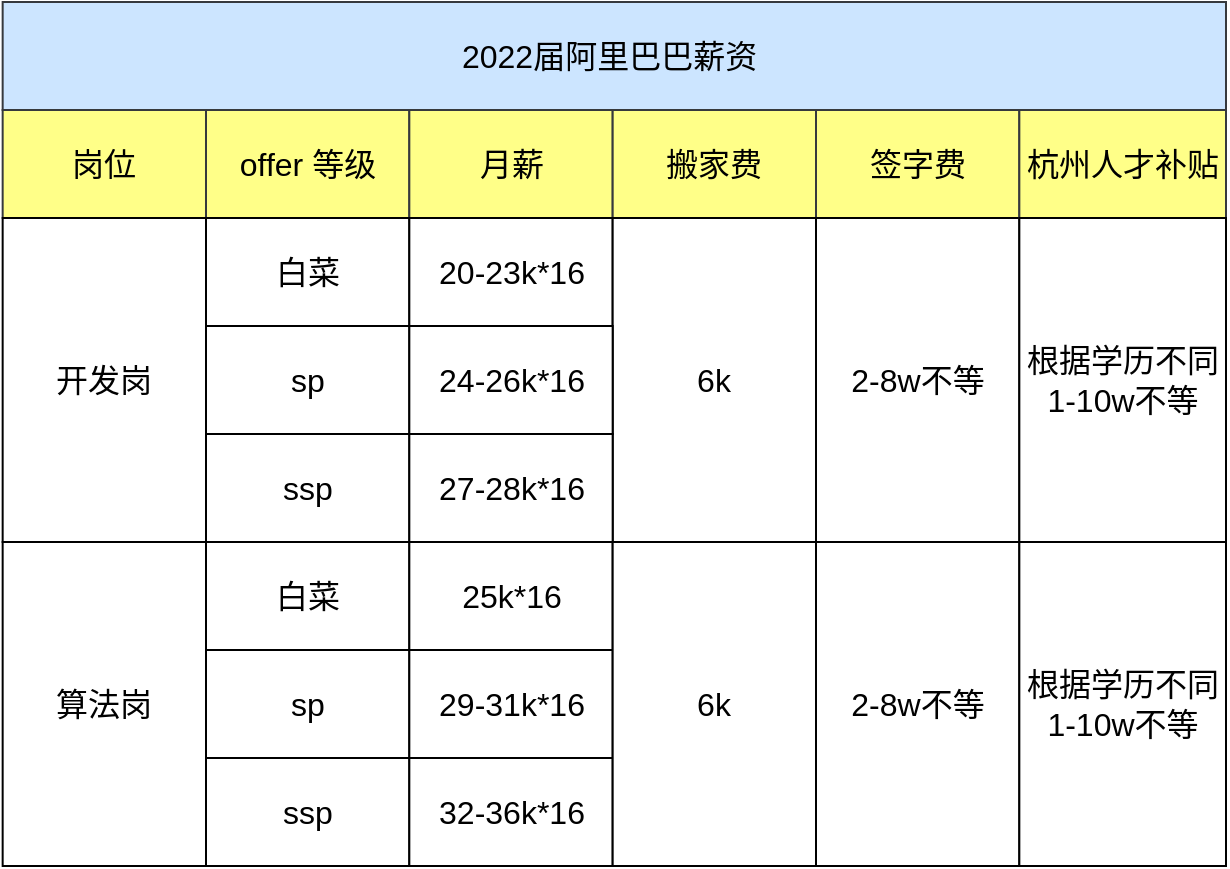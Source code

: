 <mxfile version="15.8.3" type="github">
  <diagram id="U8PvrhQ2DvQVXKxI1cUy" name="Page-1">
    <mxGraphModel dx="1773" dy="558" grid="1" gridSize="10" guides="1" tooltips="1" connect="1" arrows="1" fold="1" page="1" pageScale="1" pageWidth="827" pageHeight="1169" math="0" shadow="0">
      <root>
        <mxCell id="0" />
        <mxCell id="1" parent="0" />
        <mxCell id="gesGecQFHgt2dBdHBwdp-2" value="2022届阿里巴巴薪资&amp;nbsp;" style="rounded=0;whiteSpace=wrap;html=1;fontSize=16;fillColor=#cce5ff;strokeColor=#36393d;" vertex="1" parent="1">
          <mxGeometry x="-21.67" y="160" width="611.67" height="54" as="geometry" />
        </mxCell>
        <mxCell id="gesGecQFHgt2dBdHBwdp-3" value="offer 等级" style="rounded=0;whiteSpace=wrap;html=1;fontSize=16;fillColor=#ffff88;strokeColor=#36393d;" vertex="1" parent="1">
          <mxGeometry x="80" y="214" width="101.667" height="54" as="geometry" />
        </mxCell>
        <mxCell id="gesGecQFHgt2dBdHBwdp-4" value="月薪" style="rounded=0;whiteSpace=wrap;html=1;fontSize=16;fillColor=#ffff88;strokeColor=#36393d;" vertex="1" parent="1">
          <mxGeometry x="181.667" y="214" width="101.667" height="54" as="geometry" />
        </mxCell>
        <mxCell id="gesGecQFHgt2dBdHBwdp-5" value="搬家费" style="rounded=0;whiteSpace=wrap;html=1;fontSize=16;fillColor=#ffff88;strokeColor=#36393d;" vertex="1" parent="1">
          <mxGeometry x="283.333" y="214" width="101.667" height="54" as="geometry" />
        </mxCell>
        <mxCell id="gesGecQFHgt2dBdHBwdp-6" value="签字费" style="rounded=0;whiteSpace=wrap;html=1;fontSize=16;fillColor=#ffff88;strokeColor=#36393d;" vertex="1" parent="1">
          <mxGeometry x="385" y="214" width="101.667" height="54" as="geometry" />
        </mxCell>
        <mxCell id="gesGecQFHgt2dBdHBwdp-9" value="白菜" style="rounded=0;whiteSpace=wrap;html=1;fontSize=16;" vertex="1" parent="1">
          <mxGeometry x="80" y="268" width="101.667" height="54" as="geometry" />
        </mxCell>
        <mxCell id="gesGecQFHgt2dBdHBwdp-10" value="20-23k*16" style="rounded=0;whiteSpace=wrap;html=1;fontSize=16;" vertex="1" parent="1">
          <mxGeometry x="181.667" y="268" width="101.667" height="54" as="geometry" />
        </mxCell>
        <mxCell id="gesGecQFHgt2dBdHBwdp-11" value="6k" style="rounded=0;whiteSpace=wrap;html=1;fontSize=16;" vertex="1" parent="1">
          <mxGeometry x="283.333" y="268" width="101.667" height="162" as="geometry" />
        </mxCell>
        <mxCell id="gesGecQFHgt2dBdHBwdp-12" value="2-8w不等" style="rounded=0;whiteSpace=wrap;html=1;fontSize=16;" vertex="1" parent="1">
          <mxGeometry x="385" y="268" width="101.667" height="162" as="geometry" />
        </mxCell>
        <mxCell id="gesGecQFHgt2dBdHBwdp-15" value="sp" style="rounded=0;whiteSpace=wrap;html=1;fontSize=16;" vertex="1" parent="1">
          <mxGeometry x="80" y="322" width="101.667" height="54" as="geometry" />
        </mxCell>
        <mxCell id="gesGecQFHgt2dBdHBwdp-16" value="24-26k*16" style="rounded=0;whiteSpace=wrap;html=1;fontSize=16;" vertex="1" parent="1">
          <mxGeometry x="181.667" y="322" width="101.667" height="54" as="geometry" />
        </mxCell>
        <mxCell id="gesGecQFHgt2dBdHBwdp-17" value="ssp" style="rounded=0;whiteSpace=wrap;html=1;fontSize=16;" vertex="1" parent="1">
          <mxGeometry x="80" y="376" width="101.667" height="54" as="geometry" />
        </mxCell>
        <mxCell id="gesGecQFHgt2dBdHBwdp-18" value="27-28k*16" style="rounded=0;whiteSpace=wrap;html=1;fontSize=16;" vertex="1" parent="1">
          <mxGeometry x="181.667" y="376" width="101.667" height="54" as="geometry" />
        </mxCell>
        <mxCell id="gesGecQFHgt2dBdHBwdp-23" value="岗位" style="rounded=0;whiteSpace=wrap;html=1;fontSize=16;fillColor=#ffff88;strokeColor=#36393d;" vertex="1" parent="1">
          <mxGeometry x="-21.67" y="214" width="101.667" height="54" as="geometry" />
        </mxCell>
        <mxCell id="gesGecQFHgt2dBdHBwdp-24" value="开发岗" style="rounded=0;whiteSpace=wrap;html=1;fontSize=16;" vertex="1" parent="1">
          <mxGeometry x="-21.67" y="268" width="101.67" height="162" as="geometry" />
        </mxCell>
        <mxCell id="gesGecQFHgt2dBdHBwdp-26" value="白菜" style="rounded=0;whiteSpace=wrap;html=1;fontSize=16;" vertex="1" parent="1">
          <mxGeometry x="80" y="430" width="101.667" height="54" as="geometry" />
        </mxCell>
        <mxCell id="gesGecQFHgt2dBdHBwdp-27" value="sp" style="rounded=0;whiteSpace=wrap;html=1;fontSize=16;" vertex="1" parent="1">
          <mxGeometry x="80" y="484" width="101.667" height="54" as="geometry" />
        </mxCell>
        <mxCell id="gesGecQFHgt2dBdHBwdp-28" value="ssp" style="rounded=0;whiteSpace=wrap;html=1;fontSize=16;" vertex="1" parent="1">
          <mxGeometry x="80" y="538" width="101.667" height="54" as="geometry" />
        </mxCell>
        <mxCell id="gesGecQFHgt2dBdHBwdp-29" value="25k*16" style="rounded=0;whiteSpace=wrap;html=1;fontSize=16;" vertex="1" parent="1">
          <mxGeometry x="181.667" y="430" width="101.667" height="54" as="geometry" />
        </mxCell>
        <mxCell id="gesGecQFHgt2dBdHBwdp-30" value="29-31k*16" style="rounded=0;whiteSpace=wrap;html=1;fontSize=16;" vertex="1" parent="1">
          <mxGeometry x="181.667" y="484" width="101.667" height="54" as="geometry" />
        </mxCell>
        <mxCell id="gesGecQFHgt2dBdHBwdp-31" value="32-36k*16" style="rounded=0;whiteSpace=wrap;html=1;fontSize=16;" vertex="1" parent="1">
          <mxGeometry x="181.667" y="538" width="101.667" height="54" as="geometry" />
        </mxCell>
        <mxCell id="gesGecQFHgt2dBdHBwdp-32" value="6k" style="rounded=0;whiteSpace=wrap;html=1;fontSize=16;" vertex="1" parent="1">
          <mxGeometry x="283.333" y="430" width="101.667" height="162" as="geometry" />
        </mxCell>
        <mxCell id="gesGecQFHgt2dBdHBwdp-34" value="杭州人才补贴" style="rounded=0;whiteSpace=wrap;html=1;fontSize=16;fillColor=#ffff88;strokeColor=#36393d;" vertex="1" parent="1">
          <mxGeometry x="486.67" y="214" width="103.33" height="54" as="geometry" />
        </mxCell>
        <mxCell id="gesGecQFHgt2dBdHBwdp-35" value="根据学历不同 1-10w不等" style="rounded=0;whiteSpace=wrap;html=1;fontSize=16;" vertex="1" parent="1">
          <mxGeometry x="486.67" y="268" width="103.33" height="162" as="geometry" />
        </mxCell>
        <mxCell id="gesGecQFHgt2dBdHBwdp-38" value="2-8w不等" style="rounded=0;whiteSpace=wrap;html=1;fontSize=16;" vertex="1" parent="1">
          <mxGeometry x="385" y="430" width="101.667" height="162" as="geometry" />
        </mxCell>
        <mxCell id="gesGecQFHgt2dBdHBwdp-39" value="根据学历不同 1-10w不等" style="rounded=0;whiteSpace=wrap;html=1;fontSize=16;" vertex="1" parent="1">
          <mxGeometry x="486.67" y="430" width="103.33" height="162" as="geometry" />
        </mxCell>
        <mxCell id="gesGecQFHgt2dBdHBwdp-40" value="算法岗" style="rounded=0;whiteSpace=wrap;html=1;fontSize=16;" vertex="1" parent="1">
          <mxGeometry x="-21.67" y="430" width="101.67" height="162" as="geometry" />
        </mxCell>
      </root>
    </mxGraphModel>
  </diagram>
</mxfile>
